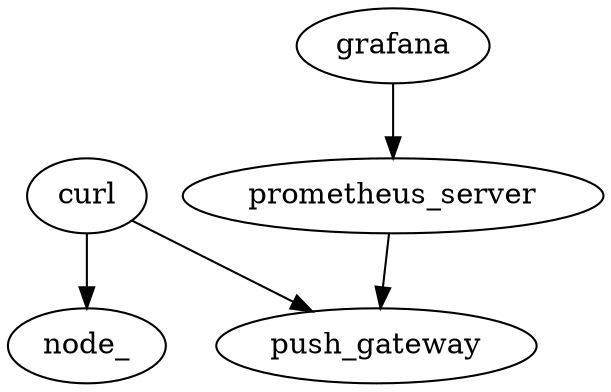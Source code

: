 digraph {
    curl -> node_;
    curl -> push_gateway;
    prometheus_server -> push_gateway;
    grafana -> prometheus_server;
}
